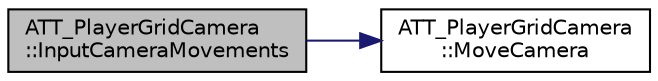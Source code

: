 digraph "ATT_PlayerGridCamera::InputCameraMovements"
{
 // LATEX_PDF_SIZE
  edge [fontname="Helvetica",fontsize="10",labelfontname="Helvetica",labelfontsize="10"];
  node [fontname="Helvetica",fontsize="10",shape=record];
  rankdir="LR";
  Node45 [label="ATT_PlayerGridCamera\l::InputCameraMovements",height=0.2,width=0.4,color="black", fillcolor="grey75", style="filled", fontcolor="black",tooltip="Handles camera movements via mouse/touch."];
  Node45 -> Node46 [color="midnightblue",fontsize="10",style="solid",fontname="Helvetica"];
  Node46 [label="ATT_PlayerGridCamera\l::MoveCamera",height=0.2,width=0.4,color="black", fillcolor="white", style="filled",URL="$class_a_t_t___player_grid_camera.html#a1e45820a848051156885e4275e013a20",tooltip="Moves the camera in XY direction multiplied by Sensitivity."];
}
